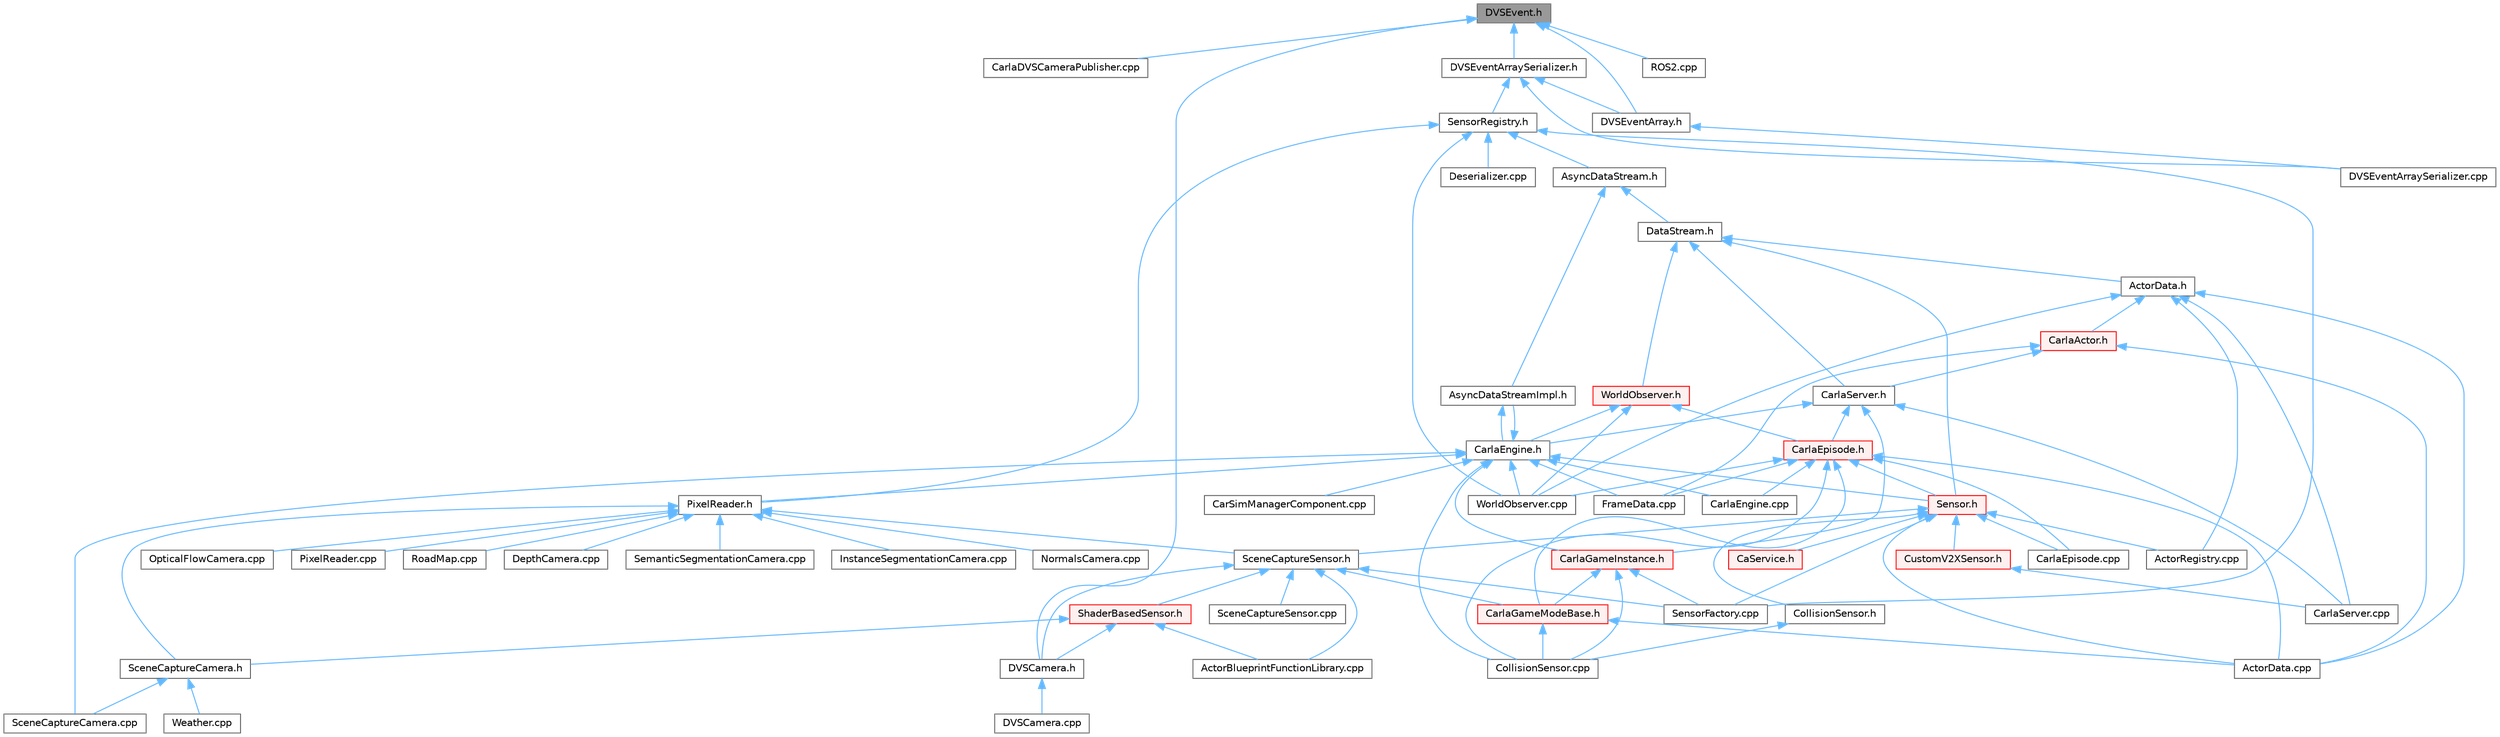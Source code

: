 digraph "DVSEvent.h"
{
 // INTERACTIVE_SVG=YES
 // LATEX_PDF_SIZE
  bgcolor="transparent";
  edge [fontname=Helvetica,fontsize=10,labelfontname=Helvetica,labelfontsize=10];
  node [fontname=Helvetica,fontsize=10,shape=box,height=0.2,width=0.4];
  Node1 [id="Node000001",label="DVSEvent.h",height=0.2,width=0.4,color="gray40", fillcolor="grey60", style="filled", fontcolor="black",tooltip=" "];
  Node1 -> Node2 [id="edge1_Node000001_Node000002",dir="back",color="steelblue1",style="solid",tooltip=" "];
  Node2 [id="Node000002",label="CarlaDVSCameraPublisher.cpp",height=0.2,width=0.4,color="grey40", fillcolor="white", style="filled",URL="$d5/dc5/CarlaDVSCameraPublisher_8cpp.html",tooltip=" "];
  Node1 -> Node3 [id="edge2_Node000001_Node000003",dir="back",color="steelblue1",style="solid",tooltip=" "];
  Node3 [id="Node000003",label="DVSCamera.h",height=0.2,width=0.4,color="grey40", fillcolor="white", style="filled",URL="$d6/db9/DVSCamera_8h.html",tooltip=" "];
  Node3 -> Node4 [id="edge3_Node000003_Node000004",dir="back",color="steelblue1",style="solid",tooltip=" "];
  Node4 [id="Node000004",label="DVSCamera.cpp",height=0.2,width=0.4,color="grey40", fillcolor="white", style="filled",URL="$d9/d6e/DVSCamera_8cpp.html",tooltip=" "];
  Node1 -> Node5 [id="edge4_Node000001_Node000005",dir="back",color="steelblue1",style="solid",tooltip=" "];
  Node5 [id="Node000005",label="DVSEventArray.h",height=0.2,width=0.4,color="grey40", fillcolor="white", style="filled",URL="$d5/dc8/DVSEventArray_8h.html",tooltip=" "];
  Node5 -> Node6 [id="edge5_Node000005_Node000006",dir="back",color="steelblue1",style="solid",tooltip=" "];
  Node6 [id="Node000006",label="DVSEventArraySerializer.cpp",height=0.2,width=0.4,color="grey40", fillcolor="white", style="filled",URL="$d0/d60/DVSEventArraySerializer_8cpp.html",tooltip=" "];
  Node1 -> Node7 [id="edge6_Node000001_Node000007",dir="back",color="steelblue1",style="solid",tooltip=" "];
  Node7 [id="Node000007",label="DVSEventArraySerializer.h",height=0.2,width=0.4,color="grey40", fillcolor="white", style="filled",URL="$d7/d74/DVSEventArraySerializer_8h.html",tooltip=" "];
  Node7 -> Node5 [id="edge7_Node000007_Node000005",dir="back",color="steelblue1",style="solid",tooltip=" "];
  Node7 -> Node6 [id="edge8_Node000007_Node000006",dir="back",color="steelblue1",style="solid",tooltip=" "];
  Node7 -> Node8 [id="edge9_Node000007_Node000008",dir="back",color="steelblue1",style="solid",tooltip=" "];
  Node8 [id="Node000008",label="SensorRegistry.h",height=0.2,width=0.4,color="grey40", fillcolor="white", style="filled",URL="$d4/d03/SensorRegistry_8h.html",tooltip=" "];
  Node8 -> Node9 [id="edge10_Node000008_Node000009",dir="back",color="steelblue1",style="solid",tooltip=" "];
  Node9 [id="Node000009",label="AsyncDataStream.h",height=0.2,width=0.4,color="grey40", fillcolor="white", style="filled",URL="$d9/d4d/AsyncDataStream_8h.html",tooltip=" "];
  Node9 -> Node10 [id="edge11_Node000009_Node000010",dir="back",color="steelblue1",style="solid",tooltip=" "];
  Node10 [id="Node000010",label="AsyncDataStreamImpl.h",height=0.2,width=0.4,color="grey40", fillcolor="white", style="filled",URL="$d0/d17/AsyncDataStreamImpl_8h.html",tooltip=" "];
  Node10 -> Node11 [id="edge12_Node000010_Node000011",dir="back",color="steelblue1",style="solid",tooltip=" "];
  Node11 [id="Node000011",label="CarlaEngine.h",height=0.2,width=0.4,color="grey40", fillcolor="white", style="filled",URL="$d0/d11/CarlaEngine_8h.html",tooltip=" "];
  Node11 -> Node10 [id="edge13_Node000011_Node000010",dir="back",color="steelblue1",style="solid",tooltip=" "];
  Node11 -> Node12 [id="edge14_Node000011_Node000012",dir="back",color="steelblue1",style="solid",tooltip=" "];
  Node12 [id="Node000012",label="CarSimManagerComponent.cpp",height=0.2,width=0.4,color="grey40", fillcolor="white", style="filled",URL="$d2/d56/CarSimManagerComponent_8cpp.html",tooltip=" "];
  Node11 -> Node13 [id="edge15_Node000011_Node000013",dir="back",color="steelblue1",style="solid",tooltip=" "];
  Node13 [id="Node000013",label="CarlaEngine.cpp",height=0.2,width=0.4,color="grey40", fillcolor="white", style="filled",URL="$d6/da1/CarlaEngine_8cpp.html",tooltip=" "];
  Node11 -> Node14 [id="edge16_Node000011_Node000014",dir="back",color="steelblue1",style="solid",tooltip=" "];
  Node14 [id="Node000014",label="CarlaGameInstance.h",height=0.2,width=0.4,color="red", fillcolor="#FFF0F0", style="filled",URL="$d2/dba/CarlaGameInstance_8h.html",tooltip=" "];
  Node14 -> Node16 [id="edge17_Node000014_Node000016",dir="back",color="steelblue1",style="solid",tooltip=" "];
  Node16 [id="Node000016",label="CarlaGameModeBase.h",height=0.2,width=0.4,color="red", fillcolor="#FFF0F0", style="filled",URL="$d3/d49/CarlaGameModeBase_8h.html",tooltip=" "];
  Node16 -> Node17 [id="edge18_Node000016_Node000017",dir="back",color="steelblue1",style="solid",tooltip=" "];
  Node17 [id="Node000017",label="ActorData.cpp",height=0.2,width=0.4,color="grey40", fillcolor="white", style="filled",URL="$da/d7f/ActorData_8cpp.html",tooltip=" "];
  Node16 -> Node48 [id="edge19_Node000016_Node000048",dir="back",color="steelblue1",style="solid",tooltip=" "];
  Node48 [id="Node000048",label="CollisionSensor.cpp",height=0.2,width=0.4,color="grey40", fillcolor="white", style="filled",URL="$da/df0/CollisionSensor_8cpp.html",tooltip=" "];
  Node14 -> Node48 [id="edge20_Node000014_Node000048",dir="back",color="steelblue1",style="solid",tooltip=" "];
  Node14 -> Node38 [id="edge21_Node000014_Node000038",dir="back",color="steelblue1",style="solid",tooltip=" "];
  Node38 [id="Node000038",label="SensorFactory.cpp",height=0.2,width=0.4,color="grey40", fillcolor="white", style="filled",URL="$d0/dde/SensorFactory_8cpp.html",tooltip=" "];
  Node11 -> Node48 [id="edge22_Node000011_Node000048",dir="back",color="steelblue1",style="solid",tooltip=" "];
  Node11 -> Node30 [id="edge23_Node000011_Node000030",dir="back",color="steelblue1",style="solid",tooltip=" "];
  Node30 [id="Node000030",label="FrameData.cpp",height=0.2,width=0.4,color="grey40", fillcolor="white", style="filled",URL="$df/d8a/FrameData_8cpp.html",tooltip=" "];
  Node11 -> Node52 [id="edge24_Node000011_Node000052",dir="back",color="steelblue1",style="solid",tooltip=" "];
  Node52 [id="Node000052",label="PixelReader.h",height=0.2,width=0.4,color="grey40", fillcolor="white", style="filled",URL="$df/d2e/PixelReader_8h.html",tooltip=" "];
  Node52 -> Node53 [id="edge25_Node000052_Node000053",dir="back",color="steelblue1",style="solid",tooltip=" "];
  Node53 [id="Node000053",label="DepthCamera.cpp",height=0.2,width=0.4,color="grey40", fillcolor="white", style="filled",URL="$d7/d0e/DepthCamera_8cpp.html",tooltip=" "];
  Node52 -> Node54 [id="edge26_Node000052_Node000054",dir="back",color="steelblue1",style="solid",tooltip=" "];
  Node54 [id="Node000054",label="InstanceSegmentationCamera.cpp",height=0.2,width=0.4,color="grey40", fillcolor="white", style="filled",URL="$d6/dcd/InstanceSegmentationCamera_8cpp.html",tooltip=" "];
  Node52 -> Node55 [id="edge27_Node000052_Node000055",dir="back",color="steelblue1",style="solid",tooltip=" "];
  Node55 [id="Node000055",label="NormalsCamera.cpp",height=0.2,width=0.4,color="grey40", fillcolor="white", style="filled",URL="$d6/d81/NormalsCamera_8cpp.html",tooltip=" "];
  Node52 -> Node56 [id="edge28_Node000052_Node000056",dir="back",color="steelblue1",style="solid",tooltip=" "];
  Node56 [id="Node000056",label="OpticalFlowCamera.cpp",height=0.2,width=0.4,color="grey40", fillcolor="white", style="filled",URL="$d0/d58/OpticalFlowCamera_8cpp.html",tooltip=" "];
  Node52 -> Node57 [id="edge29_Node000052_Node000057",dir="back",color="steelblue1",style="solid",tooltip=" "];
  Node57 [id="Node000057",label="PixelReader.cpp",height=0.2,width=0.4,color="grey40", fillcolor="white", style="filled",URL="$dc/db0/PixelReader_8cpp.html",tooltip=" "];
  Node52 -> Node58 [id="edge30_Node000052_Node000058",dir="back",color="steelblue1",style="solid",tooltip=" "];
  Node58 [id="Node000058",label="RoadMap.cpp",height=0.2,width=0.4,color="grey40", fillcolor="white", style="filled",URL="$d2/de5/RoadMap_8cpp.html",tooltip=" "];
  Node52 -> Node59 [id="edge31_Node000052_Node000059",dir="back",color="steelblue1",style="solid",tooltip=" "];
  Node59 [id="Node000059",label="SceneCaptureCamera.h",height=0.2,width=0.4,color="grey40", fillcolor="white", style="filled",URL="$dc/d56/SceneCaptureCamera_8h.html",tooltip=" "];
  Node59 -> Node60 [id="edge32_Node000059_Node000060",dir="back",color="steelblue1",style="solid",tooltip=" "];
  Node60 [id="Node000060",label="SceneCaptureCamera.cpp",height=0.2,width=0.4,color="grey40", fillcolor="white", style="filled",URL="$d1/dec/SceneCaptureCamera_8cpp.html",tooltip=" "];
  Node59 -> Node61 [id="edge33_Node000059_Node000061",dir="back",color="steelblue1",style="solid",tooltip=" "];
  Node61 [id="Node000061",label="Weather.cpp",height=0.2,width=0.4,color="grey40", fillcolor="white", style="filled",URL="$d2/d0f/Weather_8cpp.html",tooltip=" "];
  Node52 -> Node62 [id="edge34_Node000052_Node000062",dir="back",color="steelblue1",style="solid",tooltip=" "];
  Node62 [id="Node000062",label="SceneCaptureSensor.h",height=0.2,width=0.4,color="grey40", fillcolor="white", style="filled",URL="$d8/d95/SceneCaptureSensor_8h.html",tooltip=" "];
  Node62 -> Node63 [id="edge35_Node000062_Node000063",dir="back",color="steelblue1",style="solid",tooltip=" "];
  Node63 [id="Node000063",label="ActorBlueprintFunctionLibrary.cpp",height=0.2,width=0.4,color="grey40", fillcolor="white", style="filled",URL="$dd/d08/ActorBlueprintFunctionLibrary_8cpp.html",tooltip=" "];
  Node62 -> Node16 [id="edge36_Node000062_Node000016",dir="back",color="steelblue1",style="solid",tooltip=" "];
  Node62 -> Node3 [id="edge37_Node000062_Node000003",dir="back",color="steelblue1",style="solid",tooltip=" "];
  Node62 -> Node36 [id="edge38_Node000062_Node000036",dir="back",color="steelblue1",style="solid",tooltip=" "];
  Node36 [id="Node000036",label="SceneCaptureSensor.cpp",height=0.2,width=0.4,color="grey40", fillcolor="white", style="filled",URL="$db/d2d/SceneCaptureSensor_8cpp.html",tooltip=" "];
  Node62 -> Node38 [id="edge39_Node000062_Node000038",dir="back",color="steelblue1",style="solid",tooltip=" "];
  Node62 -> Node64 [id="edge40_Node000062_Node000064",dir="back",color="steelblue1",style="solid",tooltip=" "];
  Node64 [id="Node000064",label="ShaderBasedSensor.h",height=0.2,width=0.4,color="red", fillcolor="#FFF0F0", style="filled",URL="$da/d69/ShaderBasedSensor_8h.html",tooltip=" "];
  Node64 -> Node63 [id="edge41_Node000064_Node000063",dir="back",color="steelblue1",style="solid",tooltip=" "];
  Node64 -> Node3 [id="edge42_Node000064_Node000003",dir="back",color="steelblue1",style="solid",tooltip=" "];
  Node64 -> Node59 [id="edge43_Node000064_Node000059",dir="back",color="steelblue1",style="solid",tooltip=" "];
  Node52 -> Node74 [id="edge44_Node000052_Node000074",dir="back",color="steelblue1",style="solid",tooltip=" "];
  Node74 [id="Node000074",label="SemanticSegmentationCamera.cpp",height=0.2,width=0.4,color="grey40", fillcolor="white", style="filled",URL="$d9/d38/SemanticSegmentationCamera_8cpp.html",tooltip=" "];
  Node11 -> Node60 [id="edge45_Node000011_Node000060",dir="back",color="steelblue1",style="solid",tooltip=" "];
  Node11 -> Node76 [id="edge46_Node000011_Node000076",dir="back",color="steelblue1",style="solid",tooltip=" "];
  Node76 [id="Node000076",label="Sensor.h",height=0.2,width=0.4,color="red", fillcolor="#FFF0F0", style="filled",URL="$d7/d7d/Unreal_2CarlaUE4_2Plugins_2Carla_2Source_2Carla_2Sensor_2Sensor_8h.html",tooltip=" "];
  Node76 -> Node17 [id="edge47_Node000076_Node000017",dir="back",color="steelblue1",style="solid",tooltip=" "];
  Node76 -> Node77 [id="edge48_Node000076_Node000077",dir="back",color="steelblue1",style="solid",tooltip=" "];
  Node77 [id="Node000077",label="ActorRegistry.cpp",height=0.2,width=0.4,color="grey40", fillcolor="white", style="filled",URL="$d3/df3/ActorRegistry_8cpp.html",tooltip=" "];
  Node76 -> Node78 [id="edge49_Node000076_Node000078",dir="back",color="steelblue1",style="solid",tooltip=" "];
  Node78 [id="Node000078",label="CaService.h",height=0.2,width=0.4,color="red", fillcolor="#FFF0F0", style="filled",URL="$df/dd8/CaService_8h.html",tooltip=" "];
  Node76 -> Node22 [id="edge50_Node000076_Node000022",dir="back",color="steelblue1",style="solid",tooltip=" "];
  Node22 [id="Node000022",label="CarlaEpisode.cpp",height=0.2,width=0.4,color="grey40", fillcolor="white", style="filled",URL="$d6/dd9/CarlaEpisode_8cpp.html",tooltip=" "];
  Node76 -> Node95 [id="edge51_Node000076_Node000095",dir="back",color="steelblue1",style="solid",tooltip=" "];
  Node95 [id="Node000095",label="CollisionSensor.h",height=0.2,width=0.4,color="grey40", fillcolor="white", style="filled",URL="$d3/dd6/CollisionSensor_8h.html",tooltip=" "];
  Node95 -> Node48 [id="edge52_Node000095_Node000048",dir="back",color="steelblue1",style="solid",tooltip=" "];
  Node76 -> Node96 [id="edge53_Node000076_Node000096",dir="back",color="steelblue1",style="solid",tooltip=" "];
  Node96 [id="Node000096",label="CustomV2XSensor.h",height=0.2,width=0.4,color="red", fillcolor="#FFF0F0", style="filled",URL="$df/d4b/CustomV2XSensor_8h.html",tooltip=" "];
  Node96 -> Node25 [id="edge54_Node000096_Node000025",dir="back",color="steelblue1",style="solid",tooltip=" "];
  Node25 [id="Node000025",label="CarlaServer.cpp",height=0.2,width=0.4,color="grey40", fillcolor="white", style="filled",URL="$db/d6c/CarlaServer_8cpp.html",tooltip=" "];
  Node76 -> Node62 [id="edge55_Node000076_Node000062",dir="back",color="steelblue1",style="solid",tooltip=" "];
  Node76 -> Node38 [id="edge56_Node000076_Node000038",dir="back",color="steelblue1",style="solid",tooltip=" "];
  Node11 -> Node102 [id="edge57_Node000011_Node000102",dir="back",color="steelblue1",style="solid",tooltip=" "];
  Node102 [id="Node000102",label="WorldObserver.cpp",height=0.2,width=0.4,color="grey40", fillcolor="white", style="filled",URL="$d9/de7/WorldObserver_8cpp.html",tooltip=" "];
  Node9 -> Node103 [id="edge58_Node000009_Node000103",dir="back",color="steelblue1",style="solid",tooltip=" "];
  Node103 [id="Node000103",label="DataStream.h",height=0.2,width=0.4,color="grey40", fillcolor="white", style="filled",URL="$da/dd9/DataStream_8h.html",tooltip=" "];
  Node103 -> Node104 [id="edge59_Node000103_Node000104",dir="back",color="steelblue1",style="solid",tooltip=" "];
  Node104 [id="Node000104",label="ActorData.h",height=0.2,width=0.4,color="grey40", fillcolor="white", style="filled",URL="$de/d7d/ActorData_8h.html",tooltip=" "];
  Node104 -> Node17 [id="edge60_Node000104_Node000017",dir="back",color="steelblue1",style="solid",tooltip=" "];
  Node104 -> Node77 [id="edge61_Node000104_Node000077",dir="back",color="steelblue1",style="solid",tooltip=" "];
  Node104 -> Node105 [id="edge62_Node000104_Node000105",dir="back",color="steelblue1",style="solid",tooltip=" "];
  Node105 [id="Node000105",label="CarlaActor.h",height=0.2,width=0.4,color="red", fillcolor="#FFF0F0", style="filled",URL="$de/d36/CarlaActor_8h.html",tooltip=" "];
  Node105 -> Node17 [id="edge63_Node000105_Node000017",dir="back",color="steelblue1",style="solid",tooltip=" "];
  Node105 -> Node114 [id="edge64_Node000105_Node000114",dir="back",color="steelblue1",style="solid",tooltip=" "];
  Node114 [id="Node000114",label="CarlaServer.h",height=0.2,width=0.4,color="grey40", fillcolor="white", style="filled",URL="$d0/d35/CarlaServer_8h.html",tooltip=" "];
  Node114 -> Node11 [id="edge65_Node000114_Node000011",dir="back",color="steelblue1",style="solid",tooltip=" "];
  Node114 -> Node108 [id="edge66_Node000114_Node000108",dir="back",color="steelblue1",style="solid",tooltip=" "];
  Node108 [id="Node000108",label="CarlaEpisode.h",height=0.2,width=0.4,color="red", fillcolor="#FFF0F0", style="filled",URL="$de/db8/CarlaEpisode_8h.html",tooltip=" "];
  Node108 -> Node17 [id="edge67_Node000108_Node000017",dir="back",color="steelblue1",style="solid",tooltip=" "];
  Node108 -> Node13 [id="edge68_Node000108_Node000013",dir="back",color="steelblue1",style="solid",tooltip=" "];
  Node108 -> Node22 [id="edge69_Node000108_Node000022",dir="back",color="steelblue1",style="solid",tooltip=" "];
  Node108 -> Node16 [id="edge70_Node000108_Node000016",dir="back",color="steelblue1",style="solid",tooltip=" "];
  Node108 -> Node48 [id="edge71_Node000108_Node000048",dir="back",color="steelblue1",style="solid",tooltip=" "];
  Node108 -> Node30 [id="edge72_Node000108_Node000030",dir="back",color="steelblue1",style="solid",tooltip=" "];
  Node108 -> Node76 [id="edge73_Node000108_Node000076",dir="back",color="steelblue1",style="solid",tooltip=" "];
  Node108 -> Node102 [id="edge74_Node000108_Node000102",dir="back",color="steelblue1",style="solid",tooltip=" "];
  Node114 -> Node14 [id="edge75_Node000114_Node000014",dir="back",color="steelblue1",style="solid",tooltip=" "];
  Node114 -> Node25 [id="edge76_Node000114_Node000025",dir="back",color="steelblue1",style="solid",tooltip=" "];
  Node105 -> Node30 [id="edge77_Node000105_Node000030",dir="back",color="steelblue1",style="solid",tooltip=" "];
  Node104 -> Node25 [id="edge78_Node000104_Node000025",dir="back",color="steelblue1",style="solid",tooltip=" "];
  Node104 -> Node102 [id="edge79_Node000104_Node000102",dir="back",color="steelblue1",style="solid",tooltip=" "];
  Node103 -> Node114 [id="edge80_Node000103_Node000114",dir="back",color="steelblue1",style="solid",tooltip=" "];
  Node103 -> Node76 [id="edge81_Node000103_Node000076",dir="back",color="steelblue1",style="solid",tooltip=" "];
  Node103 -> Node125 [id="edge82_Node000103_Node000125",dir="back",color="steelblue1",style="solid",tooltip=" "];
  Node125 [id="Node000125",label="WorldObserver.h",height=0.2,width=0.4,color="red", fillcolor="#FFF0F0", style="filled",URL="$d8/deb/WorldObserver_8h.html",tooltip=" "];
  Node125 -> Node11 [id="edge83_Node000125_Node000011",dir="back",color="steelblue1",style="solid",tooltip=" "];
  Node125 -> Node108 [id="edge84_Node000125_Node000108",dir="back",color="steelblue1",style="solid",tooltip=" "];
  Node125 -> Node102 [id="edge85_Node000125_Node000102",dir="back",color="steelblue1",style="solid",tooltip=" "];
  Node8 -> Node126 [id="edge86_Node000008_Node000126",dir="back",color="steelblue1",style="solid",tooltip=" "];
  Node126 [id="Node000126",label="Deserializer.cpp",height=0.2,width=0.4,color="grey40", fillcolor="white", style="filled",URL="$d0/d1a/Deserializer_8cpp.html",tooltip=" "];
  Node8 -> Node52 [id="edge87_Node000008_Node000052",dir="back",color="steelblue1",style="solid",tooltip=" "];
  Node8 -> Node38 [id="edge88_Node000008_Node000038",dir="back",color="steelblue1",style="solid",tooltip=" "];
  Node8 -> Node102 [id="edge89_Node000008_Node000102",dir="back",color="steelblue1",style="solid",tooltip=" "];
  Node1 -> Node127 [id="edge90_Node000001_Node000127",dir="back",color="steelblue1",style="solid",tooltip=" "];
  Node127 [id="Node000127",label="ROS2.cpp",height=0.2,width=0.4,color="grey40", fillcolor="white", style="filled",URL="$dd/d14/ROS2_8cpp.html",tooltip=" "];
}
